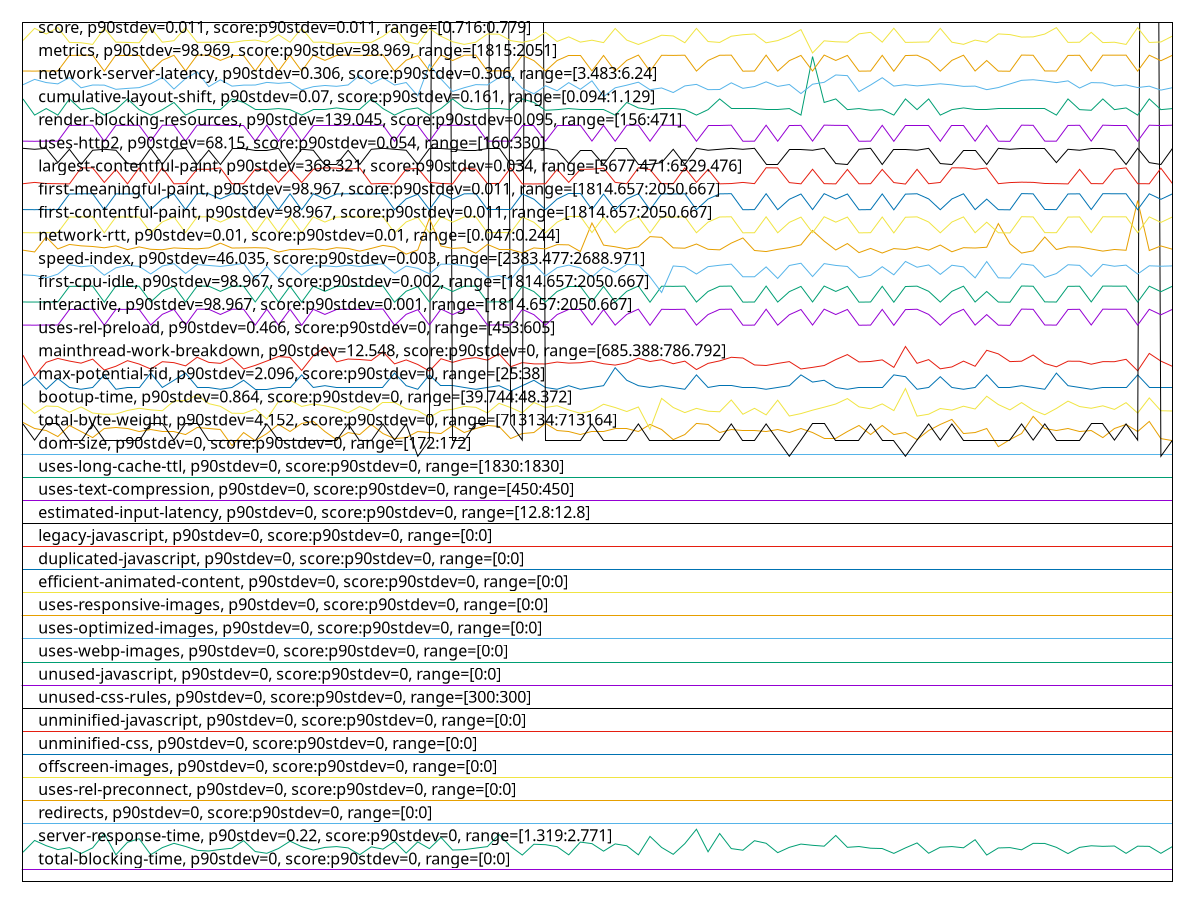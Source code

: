 reset
set terminal svg size 640, 4440 enhanced background rgb 'white'
set output "report_00007_2020-12-11T15:55:29.892Z/correlation/pages+cached+noexternal+noimg/correlation.svg"

$totalBlockingTimeP90Stdev0ScoreP90Stdev0Range00 <<EOF
0 0.5
1 0.5
2 0.5
3 0.5
4 0.5
5 0.5
6 0.5
7 0.5
8 0.5
9 0.5
10 0.5
11 0.5
12 0.5
13 0.5
14 0.5
15 0.5
16 0.5
17 0.5
18 0.5
19 0.5
20 0.5
21 0.5
22 0.5
23 0.5
24 0.5
25 0.5
26 0.5
27 0.5
28 0.5
29 0.5
30 0.5
31 0.5
32 0.5
33 0.5
34 0.5
35 0.5
36 0.5
37 0.5
38 0.5
39 0.5
40 0.5
41 0.5
42 0.5
43 0.5
44 0.5
45 0.5
46 0.5
47 0.5
48 0.5
49 0.5
50 0.5
51 0.5
52 0.5
53 0.5
54 0.5
55 0.5
56 0.5
57 0.5
58 0.5
59 0.5
60 0.5
61 0.5
62 0.5
63 0.5
64 0.5
65 0.5
66 0.5
67 0.5
68 0.5
69 0.5
70 0.5
71 0.5
72 0.5
73 0.5
74 0.5
75 0.5
76 0.5
77 0.5
78 0.5
79 0.5
80 0.5
81 0.5
82 0.5
83 0.5
84 0.5
85 0.5
86 0.5
87 0.5
88 0.5
89 0.5
90 0.5
91 0.5
92 0.5
93 0.5
94 0.5
95 0.5
96 0.5
97 0.5
98 0.5
99 0.5
EOF

$serverResponseTimeP90Stdev022ScoreP90Stdev0Range13192771 <<EOF
0 1.2686692307692309
1 1.7779000000000003
2 1.5502076923076926
3 1.3809769230769233
4 1.468669230769231
5 1.212515384615385
6 1.456361538461539
7 2.072515384615385
8 1.155592307692308
9 1.6971307692307696
10 1.8540538461538463
11 1.161746153846154
12 1.4671307692307693
13 1.6525153846153848
14 1.5171307692307694
15 1.348669230769231
16 1.3202076923076924
17 1.3879000000000004
18 1.4402076923076927
19 1.7679
20 1.2971307692307696
21 1.2209769230769234
22 1.4271307692307693
23 1.7448230769230775
24 1.5102076923076926
25 1.3609769230769235
26 1.476361538461539
27 1.511746153846154
28 1.456361538461539
29 1.1609769230769234
30 1.5002076923076926
31 1.4009769230769233
32 1.7332846153846158
33 1.2294384615384617
34 1.7140538461538464
35 1.4225153846153848
36 1.909438461538462
37 1.362515384615385
38 1.3794384615384618
39 1.4463615384615387
40 1.5109769230769232
41 2.034053846153846
42 1.518669230769231
43 1.145592307692308
44 1.6132846153846157
45 1.5940538461538465
46 1.5071307692307694
47 1.1540538461538463
48 1.706361538461539
49 1.6394384615384618
50 1.3140538461538462
51 1.6279000000000003
52 1.5463615384615388
53 1.1548230769230772
54 1.9525153846153853
55 1.4748230769230772
56 1.1763615384615387
57 1.6394384615384618
58 2.2625153846153854
59 1.2863615384615388
60 2.0779000000000005
61 1.4248230769230774
62 1.3540538461538465
63 1.7655923076923081
64 1.6555923076923078
65 1.2486692307692309
66 1.478669230769231
67 1.6202076923076927
68 1.5671307692307697
69 1.5294384615384617
70 1.9932846153846155
71 1.4794384615384617
72 1.5140538461538464
73 1.4409769230769234
74 1.4271307692307693
75 1.2171307692307696
76 1.4548230769230772
77 1.670207692307693
78 1.2232846153846157
79 1.4832846153846158
80 1.5125153846153847
81 1.459438461538462
82 1.8094384615384618
83 1.145592307692308
84 1.4525153846153849
85 1.4679000000000002
86 1.3717461538461542
87 1.6517461538461544
88 1.6471307692307695
89 1.478669230769231
90 1.209438461538462
91 1.4779000000000004
92 1.5463615384615388
93 1.5217461538461543
94 1.5363615384615388
95 1.218669230769231
96 1.5294384615384617
97 1.521746153846154
98 1.2202076923076925
99 1.5140538461538464
EOF

$redirectsP90Stdev0ScoreP90Stdev0Range00 <<EOF
0 2.5
1 2.5
2 2.5
3 2.5
4 2.5
5 2.5
6 2.5
7 2.5
8 2.5
9 2.5
10 2.5
11 2.5
12 2.5
13 2.5
14 2.5
15 2.5
16 2.5
17 2.5
18 2.5
19 2.5
20 2.5
21 2.5
22 2.5
23 2.5
24 2.5
25 2.5
26 2.5
27 2.5
28 2.5
29 2.5
30 2.5
31 2.5
32 2.5
33 2.5
34 2.5
35 2.5
36 2.5
37 2.5
38 2.5
39 2.5
40 2.5
41 2.5
42 2.5
43 2.5
44 2.5
45 2.5
46 2.5
47 2.5
48 2.5
49 2.5
50 2.5
51 2.5
52 2.5
53 2.5
54 2.5
55 2.5
56 2.5
57 2.5
58 2.5
59 2.5
60 2.5
61 2.5
62 2.5
63 2.5
64 2.5
65 2.5
66 2.5
67 2.5
68 2.5
69 2.5
70 2.5
71 2.5
72 2.5
73 2.5
74 2.5
75 2.5
76 2.5
77 2.5
78 2.5
79 2.5
80 2.5
81 2.5
82 2.5
83 2.5
84 2.5
85 2.5
86 2.5
87 2.5
88 2.5
89 2.5
90 2.5
91 2.5
92 2.5
93 2.5
94 2.5
95 2.5
96 2.5
97 2.5
98 2.5
99 2.5
EOF

$usesRelPreconnectP90Stdev0ScoreP90Stdev0Range00 <<EOF
0 3.5
1 3.5
2 3.5
3 3.5
4 3.5
5 3.5
6 3.5
7 3.5
8 3.5
9 3.5
10 3.5
11 3.5
12 3.5
13 3.5
14 3.5
15 3.5
16 3.5
17 3.5
18 3.5
19 3.5
20 3.5
21 3.5
22 3.5
23 3.5
24 3.5
25 3.5
26 3.5
27 3.5
28 3.5
29 3.5
30 3.5
31 3.5
32 3.5
33 3.5
34 3.5
35 3.5
36 3.5
37 3.5
38 3.5
39 3.5
40 3.5
41 3.5
42 3.5
43 3.5
44 3.5
45 3.5
46 3.5
47 3.5
48 3.5
49 3.5
50 3.5
51 3.5
52 3.5
53 3.5
54 3.5
55 3.5
56 3.5
57 3.5
58 3.5
59 3.5
60 3.5
61 3.5
62 3.5
63 3.5
64 3.5
65 3.5
66 3.5
67 3.5
68 3.5
69 3.5
70 3.5
71 3.5
72 3.5
73 3.5
74 3.5
75 3.5
76 3.5
77 3.5
78 3.5
79 3.5
80 3.5
81 3.5
82 3.5
83 3.5
84 3.5
85 3.5
86 3.5
87 3.5
88 3.5
89 3.5
90 3.5
91 3.5
92 3.5
93 3.5
94 3.5
95 3.5
96 3.5
97 3.5
98 3.5
99 3.5
EOF

$offscreenImagesP90Stdev0ScoreP90Stdev0Range00 <<EOF
0 4.5
1 4.5
2 4.5
3 4.5
4 4.5
5 4.5
6 4.5
7 4.5
8 4.5
9 4.5
10 4.5
11 4.5
12 4.5
13 4.5
14 4.5
15 4.5
16 4.5
17 4.5
18 4.5
19 4.5
20 4.5
21 4.5
22 4.5
23 4.5
24 4.5
25 4.5
26 4.5
27 4.5
28 4.5
29 4.5
30 4.5
31 4.5
32 4.5
33 4.5
34 4.5
35 4.5
36 4.5
37 4.5
38 4.5
39 4.5
40 4.5
41 4.5
42 4.5
43 4.5
44 4.5
45 4.5
46 4.5
47 4.5
48 4.5
49 4.5
50 4.5
51 4.5
52 4.5
53 4.5
54 4.5
55 4.5
56 4.5
57 4.5
58 4.5
59 4.5
60 4.5
61 4.5
62 4.5
63 4.5
64 4.5
65 4.5
66 4.5
67 4.5
68 4.5
69 4.5
70 4.5
71 4.5
72 4.5
73 4.5
74 4.5
75 4.5
76 4.5
77 4.5
78 4.5
79 4.5
80 4.5
81 4.5
82 4.5
83 4.5
84 4.5
85 4.5
86 4.5
87 4.5
88 4.5
89 4.5
90 4.5
91 4.5
92 4.5
93 4.5
94 4.5
95 4.5
96 4.5
97 4.5
98 4.5
99 4.5
EOF

$unminifiedCssP90Stdev0ScoreP90Stdev0Range00 <<EOF
0 5.5
1 5.5
2 5.5
3 5.5
4 5.5
5 5.5
6 5.5
7 5.5
8 5.5
9 5.5
10 5.5
11 5.5
12 5.5
13 5.5
14 5.5
15 5.5
16 5.5
17 5.5
18 5.5
19 5.5
20 5.5
21 5.5
22 5.5
23 5.5
24 5.5
25 5.5
26 5.5
27 5.5
28 5.5
29 5.5
30 5.5
31 5.5
32 5.5
33 5.5
34 5.5
35 5.5
36 5.5
37 5.5
38 5.5
39 5.5
40 5.5
41 5.5
42 5.5
43 5.5
44 5.5
45 5.5
46 5.5
47 5.5
48 5.5
49 5.5
50 5.5
51 5.5
52 5.5
53 5.5
54 5.5
55 5.5
56 5.5
57 5.5
58 5.5
59 5.5
60 5.5
61 5.5
62 5.5
63 5.5
64 5.5
65 5.5
66 5.5
67 5.5
68 5.5
69 5.5
70 5.5
71 5.5
72 5.5
73 5.5
74 5.5
75 5.5
76 5.5
77 5.5
78 5.5
79 5.5
80 5.5
81 5.5
82 5.5
83 5.5
84 5.5
85 5.5
86 5.5
87 5.5
88 5.5
89 5.5
90 5.5
91 5.5
92 5.5
93 5.5
94 5.5
95 5.5
96 5.5
97 5.5
98 5.5
99 5.5
EOF

$unminifiedJavascriptP90Stdev0ScoreP90Stdev0Range00 <<EOF
0 6.5
1 6.5
2 6.5
3 6.5
4 6.5
5 6.5
6 6.5
7 6.5
8 6.5
9 6.5
10 6.5
11 6.5
12 6.5
13 6.5
14 6.5
15 6.5
16 6.5
17 6.5
18 6.5
19 6.5
20 6.5
21 6.5
22 6.5
23 6.5
24 6.5
25 6.5
26 6.5
27 6.5
28 6.5
29 6.5
30 6.5
31 6.5
32 6.5
33 6.5
34 6.5
35 6.5
36 6.5
37 6.5
38 6.5
39 6.5
40 6.5
41 6.5
42 6.5
43 6.5
44 6.5
45 6.5
46 6.5
47 6.5
48 6.5
49 6.5
50 6.5
51 6.5
52 6.5
53 6.5
54 6.5
55 6.5
56 6.5
57 6.5
58 6.5
59 6.5
60 6.5
61 6.5
62 6.5
63 6.5
64 6.5
65 6.5
66 6.5
67 6.5
68 6.5
69 6.5
70 6.5
71 6.5
72 6.5
73 6.5
74 6.5
75 6.5
76 6.5
77 6.5
78 6.5
79 6.5
80 6.5
81 6.5
82 6.5
83 6.5
84 6.5
85 6.5
86 6.5
87 6.5
88 6.5
89 6.5
90 6.5
91 6.5
92 6.5
93 6.5
94 6.5
95 6.5
96 6.5
97 6.5
98 6.5
99 6.5
EOF

$unusedCssRulesP90Stdev0ScoreP90Stdev0Range300300 <<EOF
0 7.5
1 7.5
2 7.5
3 7.5
4 7.5
5 7.5
6 7.5
7 7.5
8 7.5
9 7.5
10 7.5
11 7.5
12 7.5
13 7.5
14 7.5
15 7.5
16 7.5
17 7.5
18 7.5
19 7.5
20 7.5
21 7.5
22 7.5
23 7.5
24 7.5
25 7.5
26 7.5
27 7.5
28 7.5
29 7.5
30 7.5
31 7.5
32 7.5
33 7.5
34 7.5
35 7.5
36 7.5
37 7.5
38 7.5
39 7.5
40 7.5
41 7.5
42 7.5
43 7.5
44 7.5
45 7.5
46 7.5
47 7.5
48 7.5
49 7.5
50 7.5
51 7.5
52 7.5
53 7.5
54 7.5
55 7.5
56 7.5
57 7.5
58 7.5
59 7.5
60 7.5
61 7.5
62 7.5
63 7.5
64 7.5
65 7.5
66 7.5
67 7.5
68 7.5
69 7.5
70 7.5
71 7.5
72 7.5
73 7.5
74 7.5
75 7.5
76 7.5
77 7.5
78 7.5
79 7.5
80 7.5
81 7.5
82 7.5
83 7.5
84 7.5
85 7.5
86 7.5
87 7.5
88 7.5
89 7.5
90 7.5
91 7.5
92 7.5
93 7.5
94 7.5
95 7.5
96 7.5
97 7.5
98 7.5
99 7.5
EOF

$unusedJavascriptP90Stdev0ScoreP90Stdev0Range00 <<EOF
0 8.5
1 8.5
2 8.5
3 8.5
4 8.5
5 8.5
6 8.5
7 8.5
8 8.5
9 8.5
10 8.5
11 8.5
12 8.5
13 8.5
14 8.5
15 8.5
16 8.5
17 8.5
18 8.5
19 8.5
20 8.5
21 8.5
22 8.5
23 8.5
24 8.5
25 8.5
26 8.5
27 8.5
28 8.5
29 8.5
30 8.5
31 8.5
32 8.5
33 8.5
34 8.5
35 8.5
36 8.5
37 8.5
38 8.5
39 8.5
40 8.5
41 8.5
42 8.5
43 8.5
44 8.5
45 8.5
46 8.5
47 8.5
48 8.5
49 8.5
50 8.5
51 8.5
52 8.5
53 8.5
54 8.5
55 8.5
56 8.5
57 8.5
58 8.5
59 8.5
60 8.5
61 8.5
62 8.5
63 8.5
64 8.5
65 8.5
66 8.5
67 8.5
68 8.5
69 8.5
70 8.5
71 8.5
72 8.5
73 8.5
74 8.5
75 8.5
76 8.5
77 8.5
78 8.5
79 8.5
80 8.5
81 8.5
82 8.5
83 8.5
84 8.5
85 8.5
86 8.5
87 8.5
88 8.5
89 8.5
90 8.5
91 8.5
92 8.5
93 8.5
94 8.5
95 8.5
96 8.5
97 8.5
98 8.5
99 8.5
EOF

$usesWebpImagesP90Stdev0ScoreP90Stdev0Range00 <<EOF
0 9.5
1 9.5
2 9.5
3 9.5
4 9.5
5 9.5
6 9.5
7 9.5
8 9.5
9 9.5
10 9.5
11 9.5
12 9.5
13 9.5
14 9.5
15 9.5
16 9.5
17 9.5
18 9.5
19 9.5
20 9.5
21 9.5
22 9.5
23 9.5
24 9.5
25 9.5
26 9.5
27 9.5
28 9.5
29 9.5
30 9.5
31 9.5
32 9.5
33 9.5
34 9.5
35 9.5
36 9.5
37 9.5
38 9.5
39 9.5
40 9.5
41 9.5
42 9.5
43 9.5
44 9.5
45 9.5
46 9.5
47 9.5
48 9.5
49 9.5
50 9.5
51 9.5
52 9.5
53 9.5
54 9.5
55 9.5
56 9.5
57 9.5
58 9.5
59 9.5
60 9.5
61 9.5
62 9.5
63 9.5
64 9.5
65 9.5
66 9.5
67 9.5
68 9.5
69 9.5
70 9.5
71 9.5
72 9.5
73 9.5
74 9.5
75 9.5
76 9.5
77 9.5
78 9.5
79 9.5
80 9.5
81 9.5
82 9.5
83 9.5
84 9.5
85 9.5
86 9.5
87 9.5
88 9.5
89 9.5
90 9.5
91 9.5
92 9.5
93 9.5
94 9.5
95 9.5
96 9.5
97 9.5
98 9.5
99 9.5
EOF

$usesOptimizedImagesP90Stdev0ScoreP90Stdev0Range00 <<EOF
0 10.5
1 10.5
2 10.5
3 10.5
4 10.5
5 10.5
6 10.5
7 10.5
8 10.5
9 10.5
10 10.5
11 10.5
12 10.5
13 10.5
14 10.5
15 10.5
16 10.5
17 10.5
18 10.5
19 10.5
20 10.5
21 10.5
22 10.5
23 10.5
24 10.5
25 10.5
26 10.5
27 10.5
28 10.5
29 10.5
30 10.5
31 10.5
32 10.5
33 10.5
34 10.5
35 10.5
36 10.5
37 10.5
38 10.5
39 10.5
40 10.5
41 10.5
42 10.5
43 10.5
44 10.5
45 10.5
46 10.5
47 10.5
48 10.5
49 10.5
50 10.5
51 10.5
52 10.5
53 10.5
54 10.5
55 10.5
56 10.5
57 10.5
58 10.5
59 10.5
60 10.5
61 10.5
62 10.5
63 10.5
64 10.5
65 10.5
66 10.5
67 10.5
68 10.5
69 10.5
70 10.5
71 10.5
72 10.5
73 10.5
74 10.5
75 10.5
76 10.5
77 10.5
78 10.5
79 10.5
80 10.5
81 10.5
82 10.5
83 10.5
84 10.5
85 10.5
86 10.5
87 10.5
88 10.5
89 10.5
90 10.5
91 10.5
92 10.5
93 10.5
94 10.5
95 10.5
96 10.5
97 10.5
98 10.5
99 10.5
EOF

$usesResponsiveImagesP90Stdev0ScoreP90Stdev0Range00 <<EOF
0 11.5
1 11.5
2 11.5
3 11.5
4 11.5
5 11.5
6 11.5
7 11.5
8 11.5
9 11.5
10 11.5
11 11.5
12 11.5
13 11.5
14 11.5
15 11.5
16 11.5
17 11.5
18 11.5
19 11.5
20 11.5
21 11.5
22 11.5
23 11.5
24 11.5
25 11.5
26 11.5
27 11.5
28 11.5
29 11.5
30 11.5
31 11.5
32 11.5
33 11.5
34 11.5
35 11.5
36 11.5
37 11.5
38 11.5
39 11.5
40 11.5
41 11.5
42 11.5
43 11.5
44 11.5
45 11.5
46 11.5
47 11.5
48 11.5
49 11.5
50 11.5
51 11.5
52 11.5
53 11.5
54 11.5
55 11.5
56 11.5
57 11.5
58 11.5
59 11.5
60 11.5
61 11.5
62 11.5
63 11.5
64 11.5
65 11.5
66 11.5
67 11.5
68 11.5
69 11.5
70 11.5
71 11.5
72 11.5
73 11.5
74 11.5
75 11.5
76 11.5
77 11.5
78 11.5
79 11.5
80 11.5
81 11.5
82 11.5
83 11.5
84 11.5
85 11.5
86 11.5
87 11.5
88 11.5
89 11.5
90 11.5
91 11.5
92 11.5
93 11.5
94 11.5
95 11.5
96 11.5
97 11.5
98 11.5
99 11.5
EOF

$efficientAnimatedContentP90Stdev0ScoreP90Stdev0Range00 <<EOF
0 12.5
1 12.5
2 12.5
3 12.5
4 12.5
5 12.5
6 12.5
7 12.5
8 12.5
9 12.5
10 12.5
11 12.5
12 12.5
13 12.5
14 12.5
15 12.5
16 12.5
17 12.5
18 12.5
19 12.5
20 12.5
21 12.5
22 12.5
23 12.5
24 12.5
25 12.5
26 12.5
27 12.5
28 12.5
29 12.5
30 12.5
31 12.5
32 12.5
33 12.5
34 12.5
35 12.5
36 12.5
37 12.5
38 12.5
39 12.5
40 12.5
41 12.5
42 12.5
43 12.5
44 12.5
45 12.5
46 12.5
47 12.5
48 12.5
49 12.5
50 12.5
51 12.5
52 12.5
53 12.5
54 12.5
55 12.5
56 12.5
57 12.5
58 12.5
59 12.5
60 12.5
61 12.5
62 12.5
63 12.5
64 12.5
65 12.5
66 12.5
67 12.5
68 12.5
69 12.5
70 12.5
71 12.5
72 12.5
73 12.5
74 12.5
75 12.5
76 12.5
77 12.5
78 12.5
79 12.5
80 12.5
81 12.5
82 12.5
83 12.5
84 12.5
85 12.5
86 12.5
87 12.5
88 12.5
89 12.5
90 12.5
91 12.5
92 12.5
93 12.5
94 12.5
95 12.5
96 12.5
97 12.5
98 12.5
99 12.5
EOF

$duplicatedJavascriptP90Stdev0ScoreP90Stdev0Range00 <<EOF
0 13.5
1 13.5
2 13.5
3 13.5
4 13.5
5 13.5
6 13.5
7 13.5
8 13.5
9 13.5
10 13.5
11 13.5
12 13.5
13 13.5
14 13.5
15 13.5
16 13.5
17 13.5
18 13.5
19 13.5
20 13.5
21 13.5
22 13.5
23 13.5
24 13.5
25 13.5
26 13.5
27 13.5
28 13.5
29 13.5
30 13.5
31 13.5
32 13.5
33 13.5
34 13.5
35 13.5
36 13.5
37 13.5
38 13.5
39 13.5
40 13.5
41 13.5
42 13.5
43 13.5
44 13.5
45 13.5
46 13.5
47 13.5
48 13.5
49 13.5
50 13.5
51 13.5
52 13.5
53 13.5
54 13.5
55 13.5
56 13.5
57 13.5
58 13.5
59 13.5
60 13.5
61 13.5
62 13.5
63 13.5
64 13.5
65 13.5
66 13.5
67 13.5
68 13.5
69 13.5
70 13.5
71 13.5
72 13.5
73 13.5
74 13.5
75 13.5
76 13.5
77 13.5
78 13.5
79 13.5
80 13.5
81 13.5
82 13.5
83 13.5
84 13.5
85 13.5
86 13.5
87 13.5
88 13.5
89 13.5
90 13.5
91 13.5
92 13.5
93 13.5
94 13.5
95 13.5
96 13.5
97 13.5
98 13.5
99 13.5
EOF

$legacyJavascriptP90Stdev0ScoreP90Stdev0Range00 <<EOF
0 14.5
1 14.5
2 14.5
3 14.5
4 14.5
5 14.5
6 14.5
7 14.5
8 14.5
9 14.5
10 14.5
11 14.5
12 14.5
13 14.5
14 14.5
15 14.5
16 14.5
17 14.5
18 14.5
19 14.5
20 14.5
21 14.5
22 14.5
23 14.5
24 14.5
25 14.5
26 14.5
27 14.5
28 14.5
29 14.5
30 14.5
31 14.5
32 14.5
33 14.5
34 14.5
35 14.5
36 14.5
37 14.5
38 14.5
39 14.5
40 14.5
41 14.5
42 14.5
43 14.5
44 14.5
45 14.5
46 14.5
47 14.5
48 14.5
49 14.5
50 14.5
51 14.5
52 14.5
53 14.5
54 14.5
55 14.5
56 14.5
57 14.5
58 14.5
59 14.5
60 14.5
61 14.5
62 14.5
63 14.5
64 14.5
65 14.5
66 14.5
67 14.5
68 14.5
69 14.5
70 14.5
71 14.5
72 14.5
73 14.5
74 14.5
75 14.5
76 14.5
77 14.5
78 14.5
79 14.5
80 14.5
81 14.5
82 14.5
83 14.5
84 14.5
85 14.5
86 14.5
87 14.5
88 14.5
89 14.5
90 14.5
91 14.5
92 14.5
93 14.5
94 14.5
95 14.5
96 14.5
97 14.5
98 14.5
99 14.5
EOF

$estimatedInputLatencyP90Stdev0ScoreP90Stdev0Range128128 <<EOF
0 15.500000000000185
1 15.500000000000185
2 15.500000000000185
3 15.500000000000185
4 15.500000000000185
5 15.500000000000185
6 15.500000000000185
7 15.500000000000185
8 15.500000000000185
9 15.500000000000185
10 15.500000000000185
11 15.500000000000185
12 15.500000000000185
13 15.500000000000185
14 15.500000000000185
15 15.500000000000185
16 15.500000000000185
17 15.500000000000185
18 15.500000000000185
19 15.500000000000185
20 15.500000000000185
21 15.500000000000185
22 15.500000000000185
23 15.500000000000185
24 15.500000000000185
25 15.500000000000185
26 15.500000000000185
27 15.500000000000185
28 15.500000000000185
29 15.500000000000185
30 15.500000000000185
31 15.500000000000185
32 15.500000000000185
33 15.500000000000185
34 15.500000000000185
35 15.500000000000185
36 15.500000000000185
37 15.500000000000185
38 15.500000000000185
39 15.500000000000185
40 15.500000000000185
41 15.500000000000185
42 15.500000000000185
43 15.500000000000185
44 15.500000000000185
45 15.500000000000185
46 15.500000000000185
47 15.500000000000185
48 15.500000000000185
49 15.500000000000185
50 15.500000000000185
51 15.500000000000185
52 15.500000000000185
53 15.500000000000185
54 15.500000000000185
55 15.500000000000185
56 15.500000000000185
57 15.500000000000185
58 15.500000000000185
59 15.500000000000185
60 15.500000000000185
61 15.500000000000185
62 15.500000000000185
63 15.500000000000185
64 15.500000000000185
65 15.500000000000185
66 15.500000000000185
67 15.500000000000185
68 15.500000000000185
69 15.500000000000185
70 15.500000000000185
71 15.500000000000185
72 15.500000000000185
73 15.500000000000185
74 15.500000000000185
75 15.500000000000185
76 15.500000000000185
77 15.500000000000185
78 15.500000000000185
79 15.500000000000185
80 15.500000000000185
81 15.500000000000185
82 15.500000000000185
83 15.500000000000185
84 15.500000000000185
85 15.500000000000185
86 15.500000000000185
87 15.500000000000185
88 15.500000000000185
89 15.500000000000185
90 15.500000000000185
91 15.500000000000185
92 15.500000000000185
93 15.500000000000185
94 15.500000000000185
95 15.500000000000185
96 15.500000000000185
97 15.500000000000185
98 15.500000000000185
99 15.500000000000185
EOF

$usesTextCompressionP90Stdev0ScoreP90Stdev0Range450450 <<EOF
0 16.5
1 16.5
2 16.5
3 16.5
4 16.5
5 16.5
6 16.5
7 16.5
8 16.5
9 16.5
10 16.5
11 16.5
12 16.5
13 16.5
14 16.5
15 16.5
16 16.5
17 16.5
18 16.5
19 16.5
20 16.5
21 16.5
22 16.5
23 16.5
24 16.5
25 16.5
26 16.5
27 16.5
28 16.5
29 16.5
30 16.5
31 16.5
32 16.5
33 16.5
34 16.5
35 16.5
36 16.5
37 16.5
38 16.5
39 16.5
40 16.5
41 16.5
42 16.5
43 16.5
44 16.5
45 16.5
46 16.5
47 16.5
48 16.5
49 16.5
50 16.5
51 16.5
52 16.5
53 16.5
54 16.5
55 16.5
56 16.5
57 16.5
58 16.5
59 16.5
60 16.5
61 16.5
62 16.5
63 16.5
64 16.5
65 16.5
66 16.5
67 16.5
68 16.5
69 16.5
70 16.5
71 16.5
72 16.5
73 16.5
74 16.5
75 16.5
76 16.5
77 16.5
78 16.5
79 16.5
80 16.5
81 16.5
82 16.5
83 16.5
84 16.5
85 16.5
86 16.5
87 16.5
88 16.5
89 16.5
90 16.5
91 16.5
92 16.5
93 16.5
94 16.5
95 16.5
96 16.5
97 16.5
98 16.5
99 16.5
EOF

$usesLongCacheTtlP90Stdev0ScoreP90Stdev0Range18301830 <<EOF
0 17.5
1 17.5
2 17.5
3 17.5
4 17.5
5 17.5
6 17.5
7 17.5
8 17.5
9 17.5
10 17.5
11 17.5
12 17.5
13 17.5
14 17.5
15 17.5
16 17.5
17 17.5
18 17.5
19 17.5
20 17.5
21 17.5
22 17.5
23 17.5
24 17.5
25 17.5
26 17.5
27 17.5
28 17.5
29 17.5
30 17.5
31 17.5
32 17.5
33 17.5
34 17.5
35 17.5
36 17.5
37 17.5
38 17.5
39 17.5
40 17.5
41 17.5
42 17.5
43 17.5
44 17.5
45 17.5
46 17.5
47 17.5
48 17.5
49 17.5
50 17.5
51 17.5
52 17.5
53 17.5
54 17.5
55 17.5
56 17.5
57 17.5
58 17.5
59 17.5
60 17.5
61 17.5
62 17.5
63 17.5
64 17.5
65 17.5
66 17.5
67 17.5
68 17.5
69 17.5
70 17.5
71 17.5
72 17.5
73 17.5
74 17.5
75 17.5
76 17.5
77 17.5
78 17.5
79 17.5
80 17.5
81 17.5
82 17.5
83 17.5
84 17.5
85 17.5
86 17.5
87 17.5
88 17.5
89 17.5
90 17.5
91 17.5
92 17.5
93 17.5
94 17.5
95 17.5
96 17.5
97 17.5
98 17.5
99 17.5
EOF

$domSizeP90Stdev0ScoreP90Stdev0Range172172 <<EOF
0 18.5
1 18.5
2 18.5
3 18.5
4 18.5
5 18.5
6 18.5
7 18.5
8 18.5
9 18.5
10 18.5
11 18.5
12 18.5
13 18.5
14 18.5
15 18.5
16 18.5
17 18.5
18 18.5
19 18.5
20 18.5
21 18.5
22 18.5
23 18.5
24 18.5
25 18.5
26 18.5
27 18.5
28 18.5
29 18.5
30 18.5
31 18.5
32 18.5
33 18.5
34 18.5
35 18.5
36 18.5
37 18.5
38 18.5
39 18.5
40 18.5
41 18.5
42 18.5
43 18.5
44 18.5
45 18.5
46 18.5
47 18.5
48 18.5
49 18.5
50 18.5
51 18.5
52 18.5
53 18.5
54 18.5
55 18.5
56 18.5
57 18.5
58 18.5
59 18.5
60 18.5
61 18.5
62 18.5
63 18.5
64 18.5
65 18.5
66 18.5
67 18.5
68 18.5
69 18.5
70 18.5
71 18.5
72 18.5
73 18.5
74 18.5
75 18.5
76 18.5
77 18.5
78 18.5
79 18.5
80 18.5
81 18.5
82 18.5
83 18.5
84 18.5
85 18.5
86 18.5
87 18.5
88 18.5
89 18.5
90 18.5
91 18.5
92 18.5
93 18.5
94 18.5
95 18.5
96 18.5
97 18.5
98 18.5
99 18.5
EOF

$totalByteWeightP90Stdev4152ScoreP90Stdev0Range713134713164 <<EOF
0 19.875812499998574
1 19.613312499997846
2 19.52581249999639
3 19.2633124999993
4 19.74456249999639
5 19.4820624999993
6 19.219562499998574
7 19.613312499997846
8 19.657062499998574
9 19.613312499997846
10 19.4820624999993
11 19.56956249999712
12 19.4820624999993
13 19.4820624999993
14 19.35081249999712
15 19.657062499998574
16 19.613312499997846
17 19.56956249999712
18 18.86956249999639
19 19.438312499998574
20 19.08831249999639
21 19.394562499997846
22 19.78831249999712
23 19.4820624999993
24 19.832062499997846
25 19.9195624999993
26 19.4820624999993
27 19.13206249999712
28 19.438312499998574
29 19.35081249999712
30 19.78831249999712
31 19.394562499997846
32 19.175812499997846
33 19.219562499998574
34 19.4820624999993
35 19.438312499998574
36 19.394562499997846
37 19.74456249999639
38 19.438312499998574
39 19.613312499997846
40 19.74456249999639
41 19.7008124999993
42 19.175812499997846
43 19.394562499997846
44 19.438312499998574
45 19.832062499997846
46 19.52581249999639
47 19.4820624999993
48 19.35081249999712
49 19.4820624999993
50 19.4820624999993
51 19.613312499997846
52 19.613312499997846
53 19.4820624999993
54 19.78831249999712
55 19.56956249999712
56 19.13206249999712
57 19.35081249999712
58 19.832062499997846
59 19.78831249999712
60 19.438312499998574
61 19.56956249999712
62 19.52581249999639
63 19.52581249999639
64 19.4820624999993
65 19.56956249999712
66 19.438312499998574
67 19.613312499997846
68 19.438312499998574
69 19.175812499997846
70 19.175812499997846
71 19.4820624999993
72 19.74456249999639
73 19.35081249999712
74 19.74456249999639
75 19.35081249999712
76 19.438312499998574
77 19.13206249999712
78 19.52581249999639
79 19.78831249999712
80 20.00706249999712
81 19.394562499997846
82 19.438312499998574
83 19.613312499997846
84 18.8258124999993
85 19.13206249999712
86 19.394562499997846
87 20.1383124999993
88 19.613312499997846
89 19.52581249999639
90 19.613312499997846
91 19.4820624999993
92 19.52581249999639
93 19.219562499998574
94 19.613312499997846
95 19.78831249999712
96 19.4820624999993
97 19.9195624999993
98 19.175812499997846
99 19.08831249999639
EOF

$bootupTimeP90Stdev0864ScoreP90Stdev0Range3974448372 <<EOF
0 20.700770128354726
1 20.267047841306887
2 20.586417736289384
3 20.565997666277717
4 20.32014002333722
5 20.54721120186698
6 20.282567094515755
7 20.22784130688448
8 20.240093348891484
9 20.392835472578764
10 20.48840140023337
11 20.419789964994166
12 20.383033838973162
13 20.80532088681447
14 20.82329054842474
15 21.057712952158695
16 20.688518086347727
17 20.573348891481913
18 20.274399066511087
19 20.267047841306884
20 20.454912485414237
21 20.02200700116686
22 20.78
23 20.836359393232208
24 20.567631271878646
25 20.67381563593932
26 20.597036172695447
27 20.485950991831974
28 20.297269544924156
29 20.56436406067678
30 20.374049008168026
31 20.736709451575265
32 20.736709451575265
33 20.467981330221704
34 20.3846674445741
35 20.095519253208867
36 20.382217036172698
37 20.444294049008164
38 20.569264877479583
39 20.529241540256713
40 20.287467911318554
41 20.701586931155195
42 20.52025670945158
43 20.29563593932322
44 20.73915985997666
45 20.524340723453907
46 20.59785297549592
47 20.414889148191364
48 20.271948658109686
49 20.37323220536756
50 20.664014002333722
51 20.521073512252038
52 20.347911318553095
53 20.544760793465578
54 19.581750291715284
55 20.916406067677947
56 20.522707117852974
57 20.301353558926486
58 20.485134189031506
59 20.36098016336056
60 20.337292882147025
61 20.849428238039675
62 20.230291715285883
63 20.486767794632442
64 20.20252042007001
65 20.83880980163361
66 20.153512252042006
67 20.258879813302215
68 20.406721120186695
69 20.53577596266044
70 20.67381563593932
71 20.90905484247375
72 20.550478413068845
73 20.465530921820303
74 20.678716452742123
75 20.3871178529755
76 21.343593932322058
77 20.149428238039675
78 20.231925320886813
79 20.478599766627774
80 20.408354725787632
81 20.578249708284716
82 20.457362893815635
83 21.009521586931157
84 20.650128354725787
85 20.4189731621937
86 20.735892648774797
87 20.409171528588097
88 20.209054842473748
89 20.48186697782964
90 20.797969661610267
91 20.563547257876316
92 20.48840140023337
93 20.595402567094517
94 20.440210035005833
95 20.731808634772463
96 20.28093348891482
97 20.937642940490083
98 20.382217036172694
99 20.37078179696616
EOF

$maxPotentialFidP90Stdev2096ScoreP90Stdev0Range2538 <<EOF
0 21.467333333333332
1 21.85622222222222
2 21.311777777777777
3 21.778444444444442
4 21.389555555555553
5 21.311777777777777
6 21.389555555555553
7 21.933999999999997
8 21.311777777777777
9 21.389555555555553
10 21.389555555555553
11 22.011777777777777
12 21.389555555555553
13 21.700666666666667
14 22.011777777777777
15 21.389555555555553
16 21.389555555555553
17 21.311777777777777
18 21.389555555555553
19 21.700666666666667
20 21.311777777777777
21 21.311777777777777
22 21.389555555555553
23 21.389555555555553
24 21.933999999999997
25 21.389555555555553
26 21.467333333333332
27 21.389555555555553
28 21.389555555555553
29 21.389555555555553
30 21.389555555555553
31 21.389555555555553
32 22.011777777777777
33 21.467333333333332
34 21.311777777777777
35 21.933999999999997
36 21.467333333333332
37 21.467333333333332
38 21.389555555555553
39 21.311777777777777
40 21.389555555555553
41 21.467333333333332
42 21.233999999999998
43 21.467333333333332
44 21.700666666666667
45 21.389555555555553
46 21.311777777777777
47 21.467333333333332
48 21.311777777777777
49 21.389555555555553
50 21.467333333333332
51 22.24511111111111
52 21.700666666666667
53 21.467333333333332
54 21.389555555555553
55 21.467333333333332
56 21.389555555555553
57 21.311777777777777
58 21.933999999999997
59 21.389555555555553
60 21.467333333333332
61 21.467333333333332
62 21.389555555555553
63 21.389555555555553
64 21.311777777777777
65 21.389555555555553
66 21.467333333333332
67 21.933999999999997
68 21.622888888888887
69 21.700666666666667
70 21.389555555555553
71 21.311777777777777
72 21.389555555555553
73 21.389555555555553
74 21.389555555555553
75 21.933999999999997
76 21.85622222222222
77 21.311777777777777
78 21.389555555555553
79 21.85622222222222
80 21.389555555555553
81 21.311777777777777
82 21.389555555555553
83 21.933999999999997
84 21.389555555555553
85 21.389555555555553
86 21.467333333333332
87 21.389555555555553
88 21.311777777777777
89 22.011777777777777
90 21.467333333333332
91 21.389555555555553
92 21.311777777777777
93 21.389555555555553
94 21.389555555555553
95 21.389555555555553
96 21.933999999999997
97 21.389555555555553
98 21.389555555555553
99 21.389555555555553
EOF

$mainthreadWorkBreakdownP90Stdev12548ScoreP90Stdev0Range685388786792 <<EOF
0 22.785556949322626
1 21.892029603612656
2 22.479084295032607
3 22.64722277972904
4 22.53262167586552
5 22.442104867034622
6 22.61626442548921
7 22.14396136477672
8 22.30823632714501
9 22.549932262920223
10 22.40407175112895
11 22.189721525338683
12 22.50522579026592
13 22.463479678876062
14 22.32454340190668
15 22.697849974912184
16 22.475822880080283
17 22.43397641746111
18 22.66413196186653
19 22.188667837431012
20 22.34571751128951
21 22.53503010536879
22 22.72700200702458
23 22.691879076768686
24 22.126299548419468
25 22.766389864525838
26 23.141051179126947
27 22.49820120421476
28 22.62088058203712
29 22.600107877571496
30 22.560268439538376
31 22.9318188660311
32 22.410745107877574
33 22.582596588058202
34 22.38440291018565
35 22.09885348720522
36 22.633273958856
37 22.476324636226792
38 22.621482689412936
39 22.68219518314099
40 22.573464626191672
41 22.84366031108882
42 22.287814851981935
43 22.465286001003513
44 22.41119668840943
45 22.4078349222278
46 22.489922227797287
47 22.443208730556947
48 22.46011791269443
49 22.530965880582023
50 22.41646512794781
51 22.35826141495233
52 22.455250878073258
53 22.65615403913698
54 22.513755644756653
55 22.591578023080782
56 22.417318113396888
57 22.529310085298555
58 22.16433266432513
59 22.432420973406916
60 22.540900652282993
61 22.696244355243337
62 22.664433015554444
63 22.364081786251887
64 22.341001003512297
65 22.43056447566483
66 22.509892122428496
67 22.19057451078776
68 22.259616156547914
69 22.339295032614142
70 22.596445057701956
71 22.813504766683387
72 22.494638735574505
73 22.5144079277471
74 22.584001505268432
75 22.258662819869542
76 23.16403161063723
77 22.43508028098344
78 22.595842950326137
79 22.19694681384847
80 22.27873306573006
81 22.530213246362276
82 22.30723281485198
83 22.999856999498235
84 22.843961364776717
85 22.509540893125937
86 22.525948319116907
87 22.795893125940793
88 22.428005519317615
89 22.28395132965379
90 22.527854992473657
91 22.524192172604103
92 22.396093828399394
93 22.50748369292524
94 22.50577772202709
95 22.608537380832907
96 22.111999498243847
97 22.864232313095833
98 22.530112895132966
99 22.302867536377327
EOF

$usesRelPreloadP90Stdev0466ScoreP90Stdev0Range453605 <<EOF
0 19.811000000000035
1 19.11099999999999
2 19.811000000000035
3 19.811000000000035
4 19.11099999999999
5 19.11099999999999
6 19.811000000000035
7 19.11099999999999
8 19.11099999999999
9 19.11099999999999
10 19.11099999999999
11 19.811000000000035
12 19.811000000000035
13 19.11099999999999
14 19.811000000000035
15 19.811000000000035
16 19.11099999999999
17 19.11099999999999
18 19.11099999999999
19 19.11099999999999
20 19.11099999999999
21 19.811000000000035
22 19.11099999999999
23 19.11099999999999
24 19.11099999999999
25 19.11099999999999
26 19.11099999999999
27 19.11099999999999
28 19.811000000000035
29 19.11099999999999
30 19.11099999999999
31 19.811000000000035
32 19.11099999999999
33 19.811000000000035
34 18.411
35 19.11099999999999
36 124.81100000000004
37 19.11099999999999
38 19.11099999999999
39 19.811000000000035
40 19.811000000000035
41 124.81100000000004
42 19.811000000000035
43 19.11099999999999
44 124.11099999999999
45 19.11099999999999
46 19.11099999999999
47 19.11099999999999
48 19.11099999999999
49 19.811000000000035
50 19.11099999999999
51 19.11099999999999
52 19.11099999999999
53 19.811000000000035
54 19.11099999999999
55 19.11099999999999
56 19.11099999999999
57 19.11099999999999
58 19.11099999999999
59 19.11099999999999
60 19.11099999999999
61 19.811000000000035
62 19.11099999999999
63 19.11099999999999
64 19.811000000000035
65 19.11099999999999
66 18.411
67 19.11099999999999
68 19.811000000000035
69 19.811000000000035
70 19.11099999999999
71 19.11099999999999
72 19.11099999999999
73 19.811000000000035
74 19.11099999999999
75 19.11099999999999
76 18.411
77 19.11099999999999
78 19.811000000000035
79 19.11099999999999
80 19.811000000000035
81 19.11099999999999
82 19.11099999999999
83 19.11099999999999
84 19.11099999999999
85 19.11099999999999
86 19.811000000000035
87 19.11099999999999
88 19.811000000000035
89 19.11099999999999
90 19.11099999999999
91 19.11099999999999
92 19.811000000000035
93 19.811000000000035
94 19.11099999999999
95 19.811000000000035
96 19.11099999999999
97 124.11099999999999
98 18.411
99 19.11099999999999
EOF

$interactiveP90Stdev98967ScoreP90Stdev0001Range18146572050667 <<EOF
0 24.0908354650344
1 24.087206155549957
2 24.093139313594186
3 24.091676220158163
4 24.766381458977285
5 24.773692438140706
6 24.777141778156484
7 24.08382578139042
8 24.77173162365544
9 24.771574991873486
10 24.77256310354474
11 24.09174743002274
12 24.556073446392887
13 24.772060595277708
14 24.092624089279905
15 24.77963636742495
16 24.775105564991076
17 24.550049331210715
18 24.775734934529453
19 24.77666933960117
20 24.090319642317894
21 24.780390952628558
22 24.088766190146156
23 24.774449865754875
24 24.083140910045827
25 24.775113194619426
26 24.55209018199335
27 24.764982843380828
28 24.777112007645872
29 24.770360684161812
30 24.767489400693762
31 24.78650602494867
32 24.081810362702278
33 24.55613897143634
34 24.757011826565083
35 24.092458631065156
36 24.78490125978628
37 24.54438246215587
38 24.773751081558594
39 24.777568289341154
40 24.090676290042992
41 24.09813537375669
42 24.09262169567101
43 24.76875098218108
44 24.541767145238843
45 24.089517184936422
46 24.545336913702066
47 24.77176782698995
48 24.771774110213293
49 24.094849547148435
50 24.762109465505
51 24.087847642733358
52 24.552503079527444
53 24.780768694032027
54 24.08052439632436
55 24.773513515875933
56 24.767288487147283
57 24.775645323796514
58 24.087821612236645
59 24.547226069521088
60 24.771483735534428
61 24.779649233072753
62 24.085468395493436
63 24.089075564095612
64 24.778472774301704
65 24.086506024948672
66 24.53823088730013
67 24.76599339513546
68 24.091442244888846
69 24.7806512575957
70 24.54752347542608
71 24.76747937745652
72 24.083641473505637
73 24.09054523995609
74 24.76989063921539
75 24.080361930120727
76 24.760354501384555
77 24.776278433348786
78 24.552824421521365
79 24.084963344016952
80 24.552628145592116
81 24.775240504692434
82 24.089243116718144
83 24.544948550659132
84 24.087832084275554
85 24.080970804382957
86 24.782839315325273
87 24.772950269783234
88 24.094316370767455
89 24.089110271424566
90 24.76784470201386
91 24.773338632826167
92 24.09296757215609
93 24.779771456726863
94 24.77619974345642
95 24.7772589153917
96 24.08758314895065
97 24.775448000663374
98 24.53621008299198
99 24.77380239454924
EOF

$firstCpuIdleP90Stdev98967ScoreP90Stdev0002Range18146572050667 <<EOF
0 25.0908354650344
1 25.087206155549957
2 25.093139313594186
3 25.091676220158163
4 25.766381458977285
5 25.773692438140706
6 25.777141778156484
7 25.08382578139042
8 25.77173162365544
9 25.771574991873486
10 25.77256310354474
11 25.09174743002274
12 25.556073446392887
13 25.772060595277708
14 25.092624089279905
15 25.77963636742495
16 25.775105564991076
17 25.550049331210715
18 25.775734934529453
19 25.77666933960117
20 25.090319642317894
21 25.780390952628558
22 25.088766190146156
23 25.774449865754875
24 25.083140910045827
25 25.775113194619426
26 25.55209018199335
27 25.764982843380828
28 25.777112007645872
29 25.770360684161812
30 25.767489400693762
31 25.78650602494867
32 25.081810362702278
33 25.55613897143634
34 25.757011826565083
35 25.092458631065156
36 25.78490125978628
37 25.54438246215587
38 25.773751081558594
39 25.777568289341154
40 25.090676290042992
41 25.09813537375669
42 25.09262169567101
43 25.76875098218108
44 25.541767145238843
45 25.089517184936422
46 25.545336913702066
47 25.77176782698995
48 25.771774110213293
49 25.094849547148435
50 25.762109465505
51 25.087847642733358
52 25.552503079527444
53 25.780768694032027
54 25.08052439632436
55 25.773513515875933
56 25.767288487147283
57 25.775645323796514
58 25.087821612236645
59 25.547226069521088
60 25.771483735534428
61 25.779649233072753
62 25.085468395493436
63 25.089075564095612
64 25.778472774301704
65 25.086506024948672
66 25.53823088730013
67 25.76599339513546
68 25.091442244888846
69 25.7806512575957
70 25.54752347542608
71 25.76747937745652
72 25.083641473505637
73 25.09054523995609
74 25.76989063921539
75 25.080361930120727
76 25.760354501384555
77 25.776278433348786
78 25.552824421521365
79 25.084963344016952
80 25.552628145592116
81 25.775240504692434
82 25.089243116718144
83 25.544948550659132
84 25.087832084275554
85 25.080970804382957
86 25.782839315325273
87 25.772950269783234
88 25.094316370767455
89 25.089110271424566
90 25.76784470201386
91 25.773338632826167
92 25.09296757215609
93 25.779771456726863
94 25.77619974345642
95 25.7772589153917
96 25.08758314895065
97 25.775448000663374
98 25.53621008299198
99 25.77380239454924
EOF

$speedIndexP90Stdev46035ScoreP90Stdev0003Range23834772688971 <<EOF
0 26.26636886915019
1 26.23668049178506
2 26.13320651293533
3 26.29565784658591
4 26.705824163550048
5 26.617401998628445
6 26.662107357090388
7 26.250595512945967
8 26.568715319491403
9 26.674332882609804
10 26.63211389511875
11 26.30518914150919
12 26.647673072697387
13 26.751041985202015
14 26.325400107091042
15 26.711791686991127
16 26.67194381423908
17 26.630252253746477
18 26.68926821859969
19 26.76129935685936
20 26.08521760101754
21 26.630903075755437
22 26.096952771698312
23 26.69938472124585
24 26.25534921091155
25 26.64653246820857
26 26.65631467427525
27 26.61786549807047
28 26.689100000796124
29 26.627127251501264
30 26.686303393826364
31 26.740752845576182
32 26.328689858968204
33 26.644989005303238
34 26.547268436656978
35 26.31481810807471
36 26.7276096208456
37 26.72536195842895
38 26.660687968946448
39 26.583908168103484
40 26.156689775730072
41 26.23678554978042
42 26.05014351391508
43 26.673624413247378
44 26.72778062139023
45 26.220868120686703
46 26.575914169971384
47 26.687390540799846
48 26.5621274941946
49 26.171799415749753
50 26.610796773357926
51 26.37706263882059
52 26.719936288555658
53 26.69573862546163
54 26.177079315914156
55 25.50194854085538
56 26.649659478963063
57 26.610800624439037
58 26.30116788562382
59 26.61993057122236
60 26.680493844180525
61 26.729393367330793
62 26.181631195205178
63 26.181155395227105
64 26.60975304839943
65 26.109472257417323
66 26.670945634793192
67 26.7675557176209
68 26.191305445429467
69 26.75235574069582
70 26.673300051356335
71 26.627772015715397
72 26.14579596220276
73 26.244071634024586
74 26.61830093006062
75 26.26715804828667
76 26.845795962202764
77 26.595334826381972
78 26.694029252599844
79 26.285657965748037
80 26.68083971186776
81 26.611413651587217
82 26.13577195724252
83 26.841292773357843
84 26.135752911304273
85 26.127950036845995
86 26.742567023003616
87 26.67860467642447
88 26.15385985348959
89 26.321780146544214
90 26.703108259241755
91 26.67657735024102
92 26.19560613456754
93 26.720491404967007
94 26.637853738477318
95 26.686947783270305
96 26.299725690063866
97 26.657339860053632
98 26.638976093916256
99 26.653017164939058
EOF

$networkRttP90Stdev001ScoreP90Stdev001Range00470244 <<EOF
0 27.33322147651007
1 27.256879194630873
2 27.90285234899329
3 27.386073825503356
4 27.582214765100673
5 27.521140939597316
6 27.49295302013423
7 27.43775167785235
8 27.521140939597316
9 27.356711409395974
10 27.4753355704698
11 27.371979865771813
12 27.35318791946309
13 27.431879194630874
14 27.406040268456376
15 27.390771812080537
16 27.43305369127517
17 27.63741610738255
18 27.426006711409396
19 27.43305369127517
20 27.441275167785236
21 27.426006711409396
22 27.253355704697988
23 27.36023489932886
24 27.35788590604027
25 27.395469798657718
26 27.34731543624161
27 27.441275167785236
28 27.40838926174497
29 27.290939597315436
30 27.410738255033557
31 27.541107382550337
32 27.463590604026848
33 27.161744966442953
34 27.343791946308727
35 28.706208053691277
36 27.514093959731543
37 27.40838926174497
38 27.44010067114094
39 27.200503355704697
40 27.583389261744966
41 27.34496644295302
42 27.34496644295302
43 27.21812080536913
44 27.431879194630874
45 27.390771812080537
46 27.5751677852349
47 27.563422818791945
48 27.273322147651008
49 28.511241610738256
50 27.55285234899329
51 27.481208053691276
52 27.383724832214767
53 27.481208053691276
54 27.921644295302013
55 27.888758389261746
56 27.434228187919462
57 27.418959731543623
58 27.601006711409397
59 27.371979865771813
60 27.34731543624161
61 27.63976510067114
62 27.861744966442952
63 27.32030201342282
64 27.274496644295304
65 27.36963087248322
66 27.44479865771812
67 27.56459731543624
68 28.185906040268456
69 27.726677852348995
70 27.341442953020135
71 27.620973154362417
72 27.22751677852349
73 27.410738255033557
74 27.20989932885906
75 27.40251677852349
76 27.36258389261745
77 27.47298657718121
78 27.336744966442954
79 27.556375838926176
80 27.263926174496646
81 27.441275167785236
82 27.427181208053693
83 27.461241610738256
84 28.48540268456376
85 27.61510067114094
86 27.208724832214767
87 27.30503355704698
88 27.90520134228188
89 27.361409395973155
90 27.47768456375839
91 27.47298657718121
92 27.383724832214767
93 27.29328859060403
94 27.363758389261747
95 27.32969798657718
96 29.482550335570473
97 27.319127516778526
98 27.516442953020135
99 27.3743288590604
EOF

$firstContentfulPaintP90Stdev98967ScoreP90Stdev0011Range18146572050667 <<EOF
0 28.0908354650344
1 28.087206155549957
2 28.093139313594186
3 28.091676220158163
4 28.766381458977285
5 28.773692438140706
6 28.777141778156484
7 28.08382578139042
8 28.77173162365544
9 28.771574991873486
10 28.77256310354474
11 28.09174743002274
12 28.556073446392887
13 28.772060595277708
14 28.092624089279905
15 28.77963636742495
16 28.775105564991076
17 28.550049331210715
18 28.775734934529453
19 28.77666933960117
20 28.090319642317894
21 28.780390952628558
22 28.088766190146156
23 28.774449865754875
24 28.083140910045827
25 28.775113194619426
26 28.55209018199335
27 28.764982843380828
28 28.777112007645872
29 28.770360684161812
30 28.767489400693762
31 28.78650602494867
32 28.081810362702278
33 28.55613897143634
34 28.757011826565083
35 28.092458631065156
36 28.78490125978628
37 28.54438246215587
38 28.773751081558594
39 28.777568289341154
40 28.090676290042992
41 28.09813537375669
42 28.09262169567101
43 28.76875098218108
44 28.541767145238843
45 28.089517184936422
46 28.545336913702066
47 28.77176782698995
48 28.771774110213293
49 28.094849547148435
50 28.762109465505
51 28.087847642733358
52 28.552503079527444
53 28.780768694032027
54 28.08052439632436
55 28.773513515875933
56 28.767288487147283
57 28.775645323796514
58 28.087821612236645
59 28.547226069521088
60 28.771483735534428
61 28.779649233072753
62 28.085468395493436
63 28.089075564095612
64 28.778472774301704
65 28.086506024948672
66 28.53823088730013
67 28.76599339513546
68 28.091442244888846
69 28.7806512575957
70 28.54752347542608
71 28.76747937745652
72 28.083641473505637
73 28.09054523995609
74 28.76989063921539
75 28.080361930120727
76 28.760354501384555
77 28.776278433348786
78 28.552824421521365
79 28.084963344016952
80 28.552628145592116
81 28.775240504692434
82 28.089243116718144
83 28.544948550659132
84 28.087832084275554
85 28.080970804382957
86 28.782839315325273
87 28.772950269783234
88 28.094316370767455
89 28.089110271424566
90 28.76784470201386
91 28.773338632826167
92 28.09296757215609
93 28.779771456726863
94 28.77619974345642
95 28.7772589153917
96 28.08758314895065
97 28.775448000663374
98 28.53621008299198
99 28.77380239454924
EOF

$firstMeaningfulPaintP90Stdev98967ScoreP90Stdev0011Range18146572050667 <<EOF
0 29.0908354650344
1 29.087206155549957
2 29.093139313594186
3 29.091676220158163
4 29.766381458977285
5 29.773692438140706
6 29.777141778156484
7 29.08382578139042
8 29.77173162365544
9 29.771574991873486
10 29.77256310354474
11 29.09174743002274
12 29.556073446392887
13 29.772060595277708
14 29.092624089279905
15 29.77963636742495
16 29.775105564991076
17 29.550049331210715
18 29.775734934529453
19 29.77666933960117
20 29.090319642317894
21 29.780390952628558
22 29.088766190146156
23 29.774449865754875
24 29.083140910045827
25 29.775113194619426
26 29.55209018199335
27 29.764982843380828
28 29.777112007645872
29 29.770360684161812
30 29.767489400693762
31 29.78650602494867
32 29.081810362702278
33 29.55613897143634
34 29.757011826565083
35 29.092458631065156
36 29.78490125978628
37 29.54438246215587
38 29.773751081558594
39 29.777568289341154
40 29.090676290042992
41 29.09813537375669
42 29.09262169567101
43 29.76875098218108
44 29.541767145238843
45 29.089517184936422
46 29.545336913702066
47 29.77176782698995
48 29.771774110213293
49 29.094849547148435
50 29.762109465505
51 29.087847642733358
52 29.552503079527444
53 29.780768694032027
54 29.08052439632436
55 29.773513515875933
56 29.767288487147283
57 29.775645323796514
58 29.087821612236645
59 29.547226069521088
60 29.771483735534428
61 29.779649233072753
62 29.085468395493436
63 29.089075564095612
64 29.778472774301704
65 29.086506024948672
66 29.53823088730013
67 29.76599339513546
68 29.091442244888846
69 29.7806512575957
70 29.54752347542608
71 29.76747937745652
72 29.083641473505637
73 29.09054523995609
74 29.76989063921539
75 29.080361930120727
76 29.760354501384555
77 29.776278433348786
78 29.552824421521365
79 29.084963344016952
80 29.552628145592116
81 29.775240504692434
82 29.089243116718144
83 29.544948550659132
84 29.087832084275554
85 29.080970804382957
86 29.782839315325273
87 29.772950269783234
88 29.094316370767455
89 29.089110271424566
90 29.76784470201386
91 29.773338632826167
92 29.09296757215609
93 29.779771456726863
94 29.77619974345642
95 29.7772589153917
96 29.08758314895065
97 29.775448000663374
98 29.53621008299198
99 29.77380239454924
EOF

$largestContentfulPaintP90Stdev368321ScoreP90Stdev0034Range56774716529476 <<EOF
0 30.211216837268886
1 30.267936829896012
2 30.219514455778487
3 30.21212208471565
4 30.201604701082722
5 30.896433461585694
6 30.897817377977866
7 30.264637616611964
8 30.830767535597897
9 30.206060421602523
10 30.895363909781196
11 30.217896836312967
12 30.902018650342864
13 30.206477683450526
14 30.218932144240487
15 30.837979867510683
16 30.833849484525835
17 30.89592829193742
18 30.209630563165963
19 30.21043365868467
20 30.83552660635075
21 30.838662343424026
22 30.2704805661118
23 30.83326303225301
24 30.264585898834042
25 30.833855819850115
26 30.899039391638507
27 30.88671350066476
28 30.83566821948166
29 30.8932922173351
30 30.20255533098313
31 30.22521169281994
32 30.200026998300878
33 30.838841844278555
34 30.8794065529613
35 30.271888208914504
36 30.22370417549333
37 30.203533248326018
38 30.894726650692107
39 30.836087096216243
40 30.216628694866415
41 30.225402539287884
42 30.900907277116666
43 30.203638298768453
44 30.201447684418273
45 30.209825260517288
46 30.828949918640475
47 30.268340799985232
48 30.830810143759216
49 30.840694367630526
50 30.88552643480602
51 30.269950883313385
52 30.210645829936944
53 30.901129675983952
54 30.82433916900894
55 30.212983606002695
56 30.20715432092777
57 30.8982583662364
58 30.26933643967316
59 30.830727287655428
60 30.205982617195218
61 30.218797114877944
62 30.26716752277345
63 30.214732362540026
64 30.90093179026681
65 30.89441178921625
66 30.25890597006414
67 30.205932265859783
68 30.836802863637555
69 30.213848936765775
70 30.204528846606593
71 30.828455514902743
72 30.208386976276902
73 30.210909056449573
74 30.82908345733848
75 30.2605611459945
76 30.19643346158569
77 30.834929222537994
78 30.21092027784094
79 30.265762198782248
80 30.89949661157754
81 30.89606990506833
82 30.83429718077478
83 30.891992771933293
84 30.213306707540845
85 30.260916586671613
86 30.27784254418105
87 30.269357640235448
88 30.220983133012467
89 30.21478594364862
90 30.20285963358519
91 30.832234101057118
92 30.213508733992807
93 30.21309461910327
94 30.834859037082765
95 30.89792967470624
96 30.213062569815747
97 30.20938518322042
98 30.882885888210097
99 30.213259337534485
EOF

$usesHttp2P90Stdev6815ScoreP90Stdev0054Range160330 <<EOF
0 31.742941176470588
1 31.70176470588235
2 31.742941176470588
3 31.12529411764706
4 31.70176470588235
5 31.04294117647059
6 31.660588235294117
7 31.70176470588235
8 31.660588235294117
9 31.08411764705882
10 31.04294117647059
11 31.742941176470588
12 31.04294117647059
13 31.70176470588235
14 31.742941176470588
15 31.04294117647059
16 31.660588235294117
17 31.04294117647059
18 31.742941176470588
19 31.742941176470588
20 31.660588235294117
21 31.660588235294117
22 31.742941176470588
23 31.04294117647059
24 31.70176470588235
25 31.660588235294117
26 31.04294117647059
27 31.04294117647059
28 31.660588235294117
29 31.04294117647059
30 31.70176470588235
31 31.742941176470588
32 31.70176470588235
33 31.660588235294117
34 31.04294117647059
35 31.742941176470588
36 31.742941176470588
37 31.70176470588235
38 31.660588235294117
39 31.660588235294117
40 31.742941176470588
41 31.742941176470588
42 31.04294117647059
43 31.08411764705882
44 31.70176470588235
45 31.742941176470588
46 31.660588235294117
47 31.08411764705882
48 31.660588235294117
49 31.660588235294117
50 31.04294117647059
51 31.742941176470588
52 31.742941176470588
53 31.04294117647059
54 31.04294117647059
55 31.12529411764706
56 31.70176470588235
57 31.04294117647059
58 31.742941176470588
59 31.660588235294117
60 31.70176470588235
61 31.742941176470588
62 31.70176470588235
63 31.742941176470588
64 31.04294117647059
65 31.04294117647059
66 31.70176470588235
67 31.70176470588235
68 31.660588235294117
69 31.742941176470588
70 31.08411764705882
71 31.04294117647059
72 31.70176470588235
73 31.742941176470588
74 31.04294117647059
75 31.70176470588235
76 31.70176470588235
77 31.660588235294117
78 31.742941176470588
79 31.08411764705882
80 31.04294117647059
81 31.660588235294117
82 31.660588235294117
83 31.04294117647059
84 31.742941176470588
85 31.70176470588235
86 31.742941176470588
87 31.742941176470588
88 31.742941176470588
89 31.12529411764706
90 31.70176470588235
91 31.660588235294117
92 31.742941176470588
93 31.742941176470588
94 31.660588235294117
95 31.04294117647059
96 31.742941176470588
97 31.12529411764706
98 31.04294117647059
99 31.742941176470588
EOF

$renderBlockingResourcesP90Stdev139045ScoreP90Stdev0095Range156471 <<EOF
0 32.054907348242814
1 32.04819808306709
2 32.05714376996805
3 32.05267092651757
4 32.73477955271566
5 32.74148881789137
6 32.743725239616616
7 32.04819808306709
8 32.74148881789137
9 32.73925239616614
10 32.74148881789137
11 32.05267092651757
12 32.743725239616616
13 32.74148881789137
14 32.054907348242814
15 32.74596166134185
16 32.743725239616616
17 32.73925239616614
18 32.743725239616616
19 32.743725239616616
20 32.054907348242814
21 32.748198083067095
22 32.050434504792335
23 32.743725239616616
24 32.04819808306709
25 32.743725239616616
26 32.743725239616616
27 32.73477955271566
28 32.74596166134185
29 32.737015974440894
30 32.737015974440894
31 32.75043450479233
32 32.045961661341856
33 32.748198083067095
34 32.73030670926518
35 32.04819808306709
36 32.75043450479233
37 32.73925239616614
38 32.743725239616616
39 32.74596166134185
40 32.05267092651757
41 32.05714376996805
42 32.050434504792335
43 32.737015974440894
44 32.737015974440894
45 32.05267092651757
46 32.73925239616614
47 32.73925239616614
48 32.74148881789137
49 32.05714376996805
50 32.73477955271566
51 32.050434504792335
52 32.743725239616616
53 32.74596166134185
54 32.050434504792335
55 32.743725239616616
56 32.73925239616614
57 32.74148881789137
58 32.050434504792335
59 32.74148881789137
60 32.74148881789137
61 32.74596166134185
62 32.050434504792335
63 32.05267092651757
64 32.743725239616616
65 32.050434504792335
66 32.73030670926518
67 32.737015974440894
68 32.054907348242814
69 32.748198083067095
70 32.737015974440894
71 32.73477955271566
72 32.050434504792335
73 32.05267092651757
74 32.73925239616614
75 32.045961661341856
76 32.73030670926518
77 32.74596166134185
78 32.74596166134185
79 32.04819808306709
80 32.743725239616616
81 32.743725239616616
82 32.05267092651757
83 32.73925239616614
84 32.05267092651757
85 32.045961661341856
86 32.74596166134185
87 32.73925239616614
88 32.054907348242814
89 32.05267092651757
90 32.73477955271566
91 32.74148881789137
92 32.054907348242814
93 32.74596166134185
94 32.743725239616616
95 32.743725239616616
96 32.05267092651757
97 32.743725239616616
98 32.73030670926518
99 32.743725239616616
EOF

$cumulativeLayoutShiftP90Stdev007ScoreP90Stdev0161Range00941129 <<EOF
0 33.88183441048647
1 33.181834410486466
2 33.46470748888481
3 33.181834410486466
4 33.88183441048647
5 33.418566465253576
6 33.49249472101129
7 33.181834410486466
8 33.418566465253576
9 33.88183441048647
10 33.418566465253576
11 33.181834410486466
12 33.418566465253576
13 33.72933076657272
14 33.181834410486466
15 33.418566465253576
16 33.418566465253576
17 33.418566465253576
18 33.88183441048647
19 33.72933076657272
20 33.418566465253576
21 33.418566465253576
22 33.46470748888481
23 33.418566465253576
24 33.181834410486466
25 33.418566465253576
26 33.418566465253576
27 33.49249472101129
28 33.418566465253576
29 33.418566465253576
30 33.88183441048647
31 33.46470748888481
32 33.181834410486466
33 33.418566465253576
34 33.49249472101129
35 33.181834410486466
36 33.46470748888481
37 33.88183441048647
38 33.49249472101129
39 33.418566465253576
40 33.46470748888481
41 33.46470748888481
42 33.418566465253576
43 33.88183441048647
44 33.72933076657272
45 33.3907792331271
46 33.418566465253576
47 33.46470748888481
48 33.418566465253576
49 33.418566465253576
50 33.418566465253576
51 33.181834410486466
52 33.72933076657272
53 33.49249472101129
54 33.418566465253576
55 33.46470748888481
56 33.46470748888481
57 33.418566465253576
58 33.181834410486466
59 33.418566465253576
60 33.88183441048647
61 33.46470748888481
62 33.46470748888481
63 33.46470748888481
64 33.418566465253576
65 33.418566465253576
66 33.46470748888481
67 33.181834410486466
68 35.71637145499725
69 33.72933076657272
70 33.88183441048647
71 33.418566465253576
72 33.46470748888481
73 33.3907792331271
74 33.418566465253576
75 33.181834410486466
76 33.88183441048647
77 33.418566465253576
78 33.88183441048647
79 33.181834410486466
80 33.418566465253576
81 33.49249472101129
82 33.418566465253576
83 33.418566465253576
84 33.46470748888481
85 33.46470748888481
86 33.46470748888481
87 33.46470748888481
88 33.46470748888481
89 33.181834410486466
90 33.88183441048647
91 33.418566465253576
92 33.3907792331271
93 33.88183441048647
94 33.418566465253576
95 33.49249472101129
96 33.181834410486466
97 33.88183441048647
98 33.418566465253576
99 33.46470748888481
EOF

$networkServerLatencyP90Stdev0306ScoreP90Stdev0306Range3483624 <<EOF
0 34.49658675601672
1 34.72820514483355
2 34.59065650670126
3 34.5336598212999
4 34.80855533938608
5 34.364687346879954
6 34.484582144401216
7 34.48034522265456
8 34.29846022481626
9 34.33805526732959
10 34.37129492722295
11 34.536282677619255
12 34.81536467790748
13 34.31036395734256
14 34.76366414468944
15 35.05303581207667
16 34.412100518806746
17 34.71085394149013
18 34.43575666522554
19 34.47979038766393
20 34.48316983715233
21 34.598424196570114
22 34.556862011817266
23 34.59706232886583
24 34.27445100158525
25 34.412705793341985
26 34.46425500792622
27 34.42773677763367
28 34.48740675889898
29 34.906811572272666
30 34.53648443579767
31 34.79624809050296
32 34.48478390257962
33 34.59242189076236
34 34.013779435077105
35 35.36969527309411
36 34.743185689580635
37 34.20469311139934
38 34.36736064274391
39 34.501630710477016
40 34.48937390113849
41 34.80361226401499
42 34.85909576307826
43 34.337954388240384
44 34.10219995676611
45 34.451493803141666
46 34.2363187058654
47 34.5879327712927
48 34.29780451073642
49 34.66550879089206
50 33.979026588845656
51 34.36322460008647
52 34.47726841043378
53 34.607099798241826
54 34.28201693327569
55 34.35772668972475
56 34.159095763078255
57 34.44534017870011
58 34.51217257529904
59 34.28347968006918
60 34.28998638132296
61 34.57991288370082
62 34.34113207955037
63 34.419010736417356
64 34.62253429889033
65 34.42375205361003
66 34.50727993947255
67 34.11415412883701
68 34.51938543017726
69 34.60140012970169
70 34.919774535235625
71 34.89011608300908
72 34.200203991929676
73 34.4859944516501
74 34.80048501224961
75 34.43797600518807
76 34.498705216890045
77 34.447004683672
78 34.48932346159389
79 34.53779586395734
80 34.49108884565499
81 34.42546699812653
82 34.437168972474424
83 34.28312660325695
84 34.37467437671135
85 34.531843997694196
86 34.68689515780372
87 34.71317416054187
88 34.65854813373685
89 34.588134529471105
90 34.66424780227699
91 34.35333844934429
92 34.58884068309555
93 34.57718914829226
94 34.443423476005194
95 34.4860953307393
96 34.37477525580055
97 34.433739083441424
98 34.26411089494164
99 34.36897470817121
EOF

$metricsP90Stdev98969ScoreP90Stdev98969Range18152051 <<EOF
0 35.09038034188034
1 35.08738888888889
2 35.09337179487179
3 35.09038034188034
4 35.76644871794872
5 35.772431623931624
6 35.77841452991453
7 35.084397435897436
8 35.772431623931624
9 35.772431623931624
10 35.772431623931624
11 35.09038034188034
12 35.55704700854701
13 35.772431623931624
14 35.09337179487179
15 35.77841452991453
16 35.775423076923076
17 35.5510641025641
18 35.775423076923076
19 35.775423076923076
20 35.09038034188034
21 35.78140598290598
22 35.08738888888889
23 35.775423076923076
24 35.084397435897436
25 35.775423076923076
26 35.5510641025641
27 35.76345726495727
28 35.77841452991453
29 35.76944017094017
30 35.76644871794872
31 35.787388888888884
32 35.081405982905984
33 35.55704700854701
34 35.757474358974356
35 35.09337179487179
36 35.78439743589743
37 35.545081196581194
38 35.772431623931624
39 35.77841452991453
40 35.09038034188034
41 35.0993547008547
42 35.09337179487179
43 35.76944017094017
44 35.54208974358974
45 35.09038034188034
46 35.545081196581194
47 35.772431623931624
48 35.772431623931624
49 35.09337179487179
50 35.76345726495727
51 35.08738888888889
52 35.5510641025641
53 35.78140598290598
54 35.081405982905984
55 35.772431623931624
56 35.76644871794872
57 35.775423076923076
58 35.08738888888889
59 35.548072649572646
60 35.772431623931624
61 35.77841452991453
62 35.084397435897436
63 35.09038034188034
64 35.77841452991453
65 35.08738888888889
66 35.53909829059829
67 35.76644871794872
68 35.09038034188034
69 35.78140598290598
70 35.548072649572646
71 35.76644871794872
72 35.084397435897436
73 35.09038034188034
74 35.76944017094017
75 35.081405982905984
76 35.76046581196581
77 35.775423076923076
78 35.55405555555556
79 35.084397435897436
80 35.5510641025641
81 35.775423076923076
82 35.09038034188034
83 35.545081196581194
84 35.08738888888889
85 35.081405982905984
86 35.78140598290598
87 35.772431623931624
88 35.09337179487179
89 35.09038034188034
90 35.76644871794872
91 35.772431623931624
92 35.09337179487179
93 35.77841452991453
94 35.775423076923076
95 35.77841452991453
96 35.08738888888889
97 35.775423076923076
98 35.53610683760684
99 35.772431623931624
EOF

$scoreP90Stdev0011ScoreP90Stdev0011Range07160779 <<EOF
0 36.41362971406769
1 36.93821945493475
2 36.69256147398074
3 36.97066482693757
4 36.33068917127724
5 36.31491468865363
6 36.24295295446288
7 36.940073945552484
8 36.341546411036184
9 36.32835255056663
10 36.314904216465884
11 36.96666782182726
12 36.33855162043646
13 36.40401894646081
14 36.96525163659106
15 36.33241057077907
16 36.33609335792933
17 36.34211355586568
18 36.32496625379139
19 36.40049698925596
20 36.43027789339763
21 36.33509824357448
22 36.66243971688188
23 36.33536574033955
24 36.94000861326209
25 36.33704373137327
26 36.33977167930495
27 36.250237096016185
28 36.33448665649168
29 36.31613085846141
30 36.33067620768169
31 36.59179178019679
32 36.978162211022976
33 36.362160034868616
34 36.25654589528347
35 36.932743872327066
36 36.593456931844344
37 36.35590695009677
38 36.24457206135966
39 36.33818846974171
40 36.69385969638998
41 36.685045764060696
42 36.40678290313062
43 36.33029696314754
44 36.436376461793316
45 36.767781345196376
46 36.36976724760832
47 36.56899633004071
48 36.34176490628085
49 36.425150371559376
50 36.32064784015407
51 36.93220905278484
52 36.42954598149398
53 36.24000861326209
54 36.432532250100174
55 36.64056223857207
56 36.6092140168478
57 36.314241729457464
58 36.93516719014833
59 36.36724153294769
60 36.32818169012518
61 36.59717745029545
62 36.6620522306313
63 36.6944185801644
64 36.3129422855194
65 36.40783206944904
66 36.60400205895171
67 36.88425861654602
68 35.87197763357446
69 36.39814853065686
70 36.35688252150606
71 36.340811882640004
72 36.70007772196476
73 36.76623658547038
74 36.34060901983808
75 36.94232703829505
76 36.32935928468388
77 36.33838015305834
78 36.35139846036921
79 36.93812048277948
80 36.33862009140586
81 36.24572599161821
82 36.42924920716899
83 36.33603820763145
84 36.696891343714256
85 36.6679928712463
86 36.55967704133499
87 36.56855504568881
88 36.69086831871988
89 36.968316649359785
90 36.32979754268228
91 36.3367688910489
92 36.76595232254677
93 36.32104524543754
94 36.33684154795793
95 36.241960295122325
96 36.97029121594688
97 36.32636358847817
98 36.34816416048609
99 36.60434888651045
EOF

unset key
unset tics
set yrange [0:37.2]

set label "total-blocking-time, p90stdev=0, score:p90stdev=0, range=[0:0]" at character 4.2, first 1 left front
set label "server-response-time, p90stdev=0.22, score:p90stdev=0, range=[1.319:2.771]" at character 4.2, first 2 left front
set label "redirects, p90stdev=0, score:p90stdev=0, range=[0:0]" at character 4.2, first 3 left front
set label "uses-rel-preconnect, p90stdev=0, score:p90stdev=0, range=[0:0]" at character 4.2, first 4 left front
set label "offscreen-images, p90stdev=0, score:p90stdev=0, range=[0:0]" at character 4.2, first 5 left front
set label "unminified-css, p90stdev=0, score:p90stdev=0, range=[0:0]" at character 4.2, first 6 left front
set label "unminified-javascript, p90stdev=0, score:p90stdev=0, range=[0:0]" at character 4.2, first 7 left front
set label "unused-css-rules, p90stdev=0, score:p90stdev=0, range=[300:300]" at character 4.2, first 8 left front
set label "unused-javascript, p90stdev=0, score:p90stdev=0, range=[0:0]" at character 4.2, first 9 left front
set label "uses-webp-images, p90stdev=0, score:p90stdev=0, range=[0:0]" at character 4.2, first 10 left front
set label "uses-optimized-images, p90stdev=0, score:p90stdev=0, range=[0:0]" at character 4.2, first 11 left front
set label "uses-responsive-images, p90stdev=0, score:p90stdev=0, range=[0:0]" at character 4.2, first 12 left front
set label "efficient-animated-content, p90stdev=0, score:p90stdev=0, range=[0:0]" at character 4.2, first 13 left front
set label "duplicated-javascript, p90stdev=0, score:p90stdev=0, range=[0:0]" at character 4.2, first 14 left front
set label "legacy-javascript, p90stdev=0, score:p90stdev=0, range=[0:0]" at character 4.2, first 15 left front
set label "estimated-input-latency, p90stdev=0, score:p90stdev=0, range=[12.8:12.8]" at character 4.2, first 16 left front
set label "uses-text-compression, p90stdev=0, score:p90stdev=0, range=[450:450]" at character 4.2, first 17 left front
set label "uses-long-cache-ttl, p90stdev=0, score:p90stdev=0, range=[1830:1830]" at character 4.2, first 18 left front
set label "dom-size, p90stdev=0, score:p90stdev=0, range=[172:172]" at character 4.2, first 19 left front
set label "total-byte-weight, p90stdev=4.152, score:p90stdev=0, range=[713134:713164]" at character 4.2, first 20 left front
set label "bootup-time, p90stdev=0.864, score:p90stdev=0, range=[39.744:48.372]" at character 4.2, first 21 left front
set label "max-potential-fid, p90stdev=2.096, score:p90stdev=0, range=[25:38]" at character 4.2, first 22 left front
set label "mainthread-work-breakdown, p90stdev=12.548, score:p90stdev=0, range=[685.388:786.792]" at character 4.2, first 23 left front
set label "uses-rel-preload, p90stdev=0.466, score:p90stdev=0, range=[453:605]" at character 4.2, first 24 left front
set label "interactive, p90stdev=98.967, score:p90stdev=0.001, range=[1814.657:2050.667]" at character 4.2, first 25 left front
set label "first-cpu-idle, p90stdev=98.967, score:p90stdev=0.002, range=[1814.657:2050.667]" at character 4.2, first 26 left front
set label "speed-index, p90stdev=46.035, score:p90stdev=0.003, range=[2383.477:2688.971]" at character 4.2, first 27 left front
set label "network-rtt, p90stdev=0.01, score:p90stdev=0.01, range=[0.047:0.244]" at character 4.2, first 28 left front
set label "first-contentful-paint, p90stdev=98.967, score:p90stdev=0.011, range=[1814.657:2050.667]" at character 4.2, first 29 left front
set label "first-meaningful-paint, p90stdev=98.967, score:p90stdev=0.011, range=[1814.657:2050.667]" at character 4.2, first 30 left front
set label "largest-contentful-paint, p90stdev=368.321, score:p90stdev=0.034, range=[5677.471:6529.476]" at character 4.2, first 31 left front
set label "uses-http2, p90stdev=68.15, score:p90stdev=0.054, range=[160:330]" at character 4.2, first 32 left front
set label "render-blocking-resources, p90stdev=139.045, score:p90stdev=0.095, range=[156:471]" at character 4.2, first 33 left front
set label "cumulative-layout-shift, p90stdev=0.07, score:p90stdev=0.161, range=[0.094:1.129]" at character 4.2, first 34 left front
set label "network-server-latency, p90stdev=0.306, score:p90stdev=0.306, range=[3.483:6.24]" at character 4.2, first 35 left front
set label "metrics, p90stdev=98.969, score:p90stdev=98.969, range=[1815:2051]" at character 4.2, first 36 left front
set label "score, p90stdev=0.011, score:p90stdev=0.011, range=[0.716:0.779]" at character 4.2, first 37 left front
plot \
  $totalBlockingTimeP90Stdev0ScoreP90Stdev0Range00 with line, \
  $serverResponseTimeP90Stdev022ScoreP90Stdev0Range13192771 with line, \
  $redirectsP90Stdev0ScoreP90Stdev0Range00 with line, \
  $usesRelPreconnectP90Stdev0ScoreP90Stdev0Range00 with line, \
  $offscreenImagesP90Stdev0ScoreP90Stdev0Range00 with line, \
  $unminifiedCssP90Stdev0ScoreP90Stdev0Range00 with line, \
  $unminifiedJavascriptP90Stdev0ScoreP90Stdev0Range00 with line, \
  $unusedCssRulesP90Stdev0ScoreP90Stdev0Range300300 with line, \
  $unusedJavascriptP90Stdev0ScoreP90Stdev0Range00 with line, \
  $usesWebpImagesP90Stdev0ScoreP90Stdev0Range00 with line, \
  $usesOptimizedImagesP90Stdev0ScoreP90Stdev0Range00 with line, \
  $usesResponsiveImagesP90Stdev0ScoreP90Stdev0Range00 with line, \
  $efficientAnimatedContentP90Stdev0ScoreP90Stdev0Range00 with line, \
  $duplicatedJavascriptP90Stdev0ScoreP90Stdev0Range00 with line, \
  $legacyJavascriptP90Stdev0ScoreP90Stdev0Range00 with line, \
  $estimatedInputLatencyP90Stdev0ScoreP90Stdev0Range128128 with line, \
  $usesTextCompressionP90Stdev0ScoreP90Stdev0Range450450 with line, \
  $usesLongCacheTtlP90Stdev0ScoreP90Stdev0Range18301830 with line, \
  $domSizeP90Stdev0ScoreP90Stdev0Range172172 with line, \
  $totalByteWeightP90Stdev4152ScoreP90Stdev0Range713134713164 with line, \
  $bootupTimeP90Stdev0864ScoreP90Stdev0Range3974448372 with line, \
  $maxPotentialFidP90Stdev2096ScoreP90Stdev0Range2538 with line, \
  $mainthreadWorkBreakdownP90Stdev12548ScoreP90Stdev0Range685388786792 with line, \
  $usesRelPreloadP90Stdev0466ScoreP90Stdev0Range453605 with line, \
  $interactiveP90Stdev98967ScoreP90Stdev0001Range18146572050667 with line, \
  $firstCpuIdleP90Stdev98967ScoreP90Stdev0002Range18146572050667 with line, \
  $speedIndexP90Stdev46035ScoreP90Stdev0003Range23834772688971 with line, \
  $networkRttP90Stdev001ScoreP90Stdev001Range00470244 with line, \
  $firstContentfulPaintP90Stdev98967ScoreP90Stdev0011Range18146572050667 with line, \
  $firstMeaningfulPaintP90Stdev98967ScoreP90Stdev0011Range18146572050667 with line, \
  $largestContentfulPaintP90Stdev368321ScoreP90Stdev0034Range56774716529476 with line, \
  $usesHttp2P90Stdev6815ScoreP90Stdev0054Range160330 with line, \
  $renderBlockingResourcesP90Stdev139045ScoreP90Stdev0095Range156471 with line, \
  $cumulativeLayoutShiftP90Stdev007ScoreP90Stdev0161Range00941129 with line, \
  $networkServerLatencyP90Stdev0306ScoreP90Stdev0306Range3483624 with line, \
  $metricsP90Stdev98969ScoreP90Stdev98969Range18152051 with line, \
  $scoreP90Stdev0011ScoreP90Stdev0011Range07160779 with line, \


reset